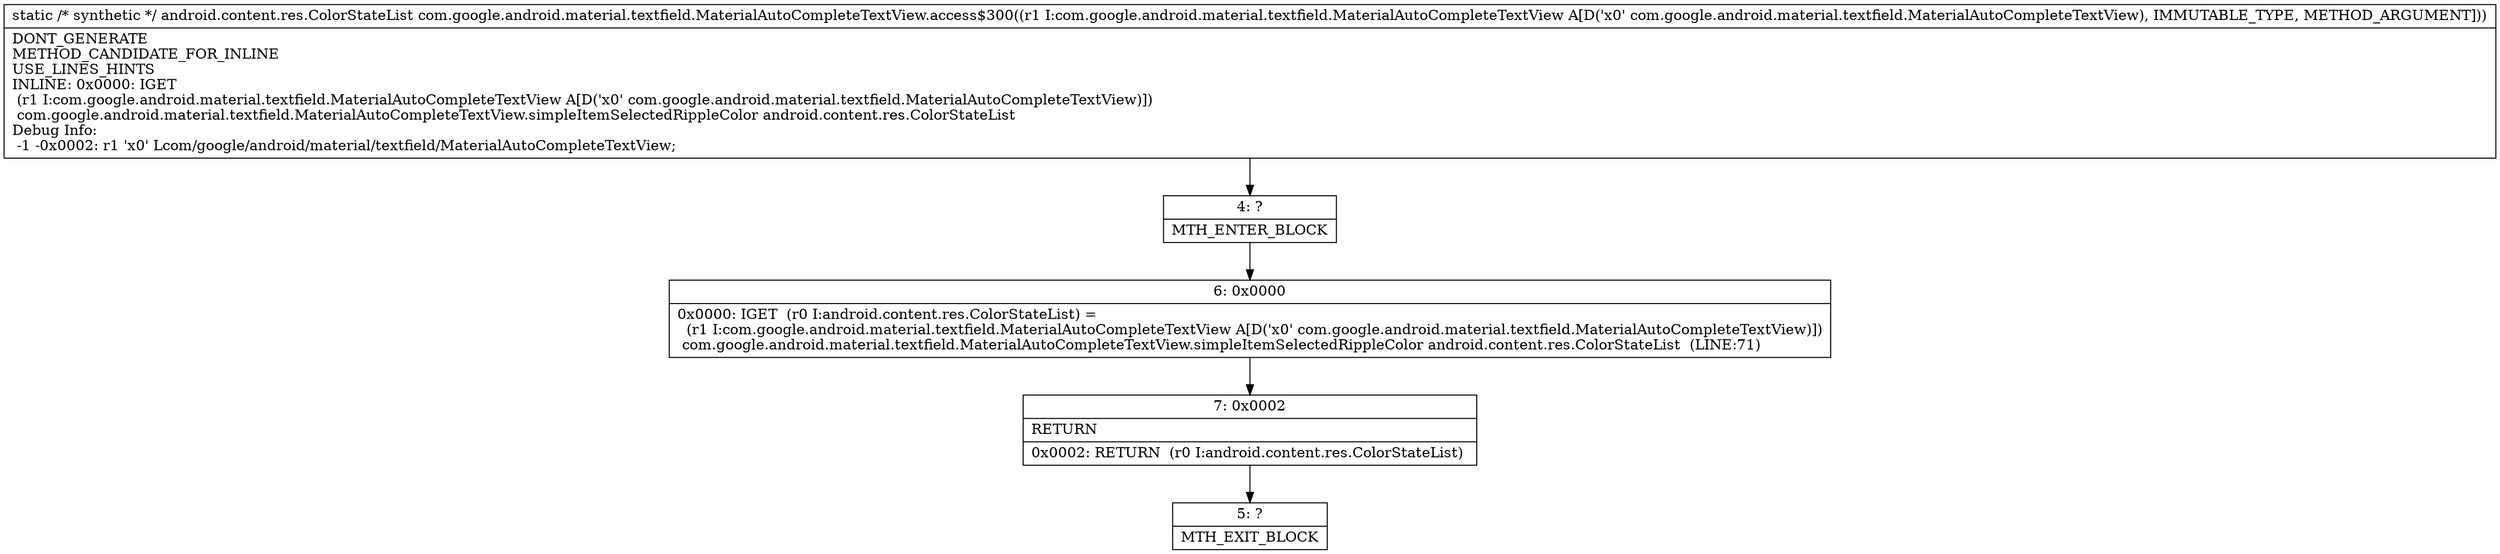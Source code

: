 digraph "CFG forcom.google.android.material.textfield.MaterialAutoCompleteTextView.access$300(Lcom\/google\/android\/material\/textfield\/MaterialAutoCompleteTextView;)Landroid\/content\/res\/ColorStateList;" {
Node_4 [shape=record,label="{4\:\ ?|MTH_ENTER_BLOCK\l}"];
Node_6 [shape=record,label="{6\:\ 0x0000|0x0000: IGET  (r0 I:android.content.res.ColorStateList) = \l  (r1 I:com.google.android.material.textfield.MaterialAutoCompleteTextView A[D('x0' com.google.android.material.textfield.MaterialAutoCompleteTextView)])\l com.google.android.material.textfield.MaterialAutoCompleteTextView.simpleItemSelectedRippleColor android.content.res.ColorStateList  (LINE:71)\l}"];
Node_7 [shape=record,label="{7\:\ 0x0002|RETURN\l|0x0002: RETURN  (r0 I:android.content.res.ColorStateList) \l}"];
Node_5 [shape=record,label="{5\:\ ?|MTH_EXIT_BLOCK\l}"];
MethodNode[shape=record,label="{static \/* synthetic *\/ android.content.res.ColorStateList com.google.android.material.textfield.MaterialAutoCompleteTextView.access$300((r1 I:com.google.android.material.textfield.MaterialAutoCompleteTextView A[D('x0' com.google.android.material.textfield.MaterialAutoCompleteTextView), IMMUTABLE_TYPE, METHOD_ARGUMENT]))  | DONT_GENERATE\lMETHOD_CANDIDATE_FOR_INLINE\lUSE_LINES_HINTS\lINLINE: 0x0000: IGET  \l  (r1 I:com.google.android.material.textfield.MaterialAutoCompleteTextView A[D('x0' com.google.android.material.textfield.MaterialAutoCompleteTextView)])\l com.google.android.material.textfield.MaterialAutoCompleteTextView.simpleItemSelectedRippleColor android.content.res.ColorStateList\lDebug Info:\l  \-1 \-0x0002: r1 'x0' Lcom\/google\/android\/material\/textfield\/MaterialAutoCompleteTextView;\l}"];
MethodNode -> Node_4;Node_4 -> Node_6;
Node_6 -> Node_7;
Node_7 -> Node_5;
}


